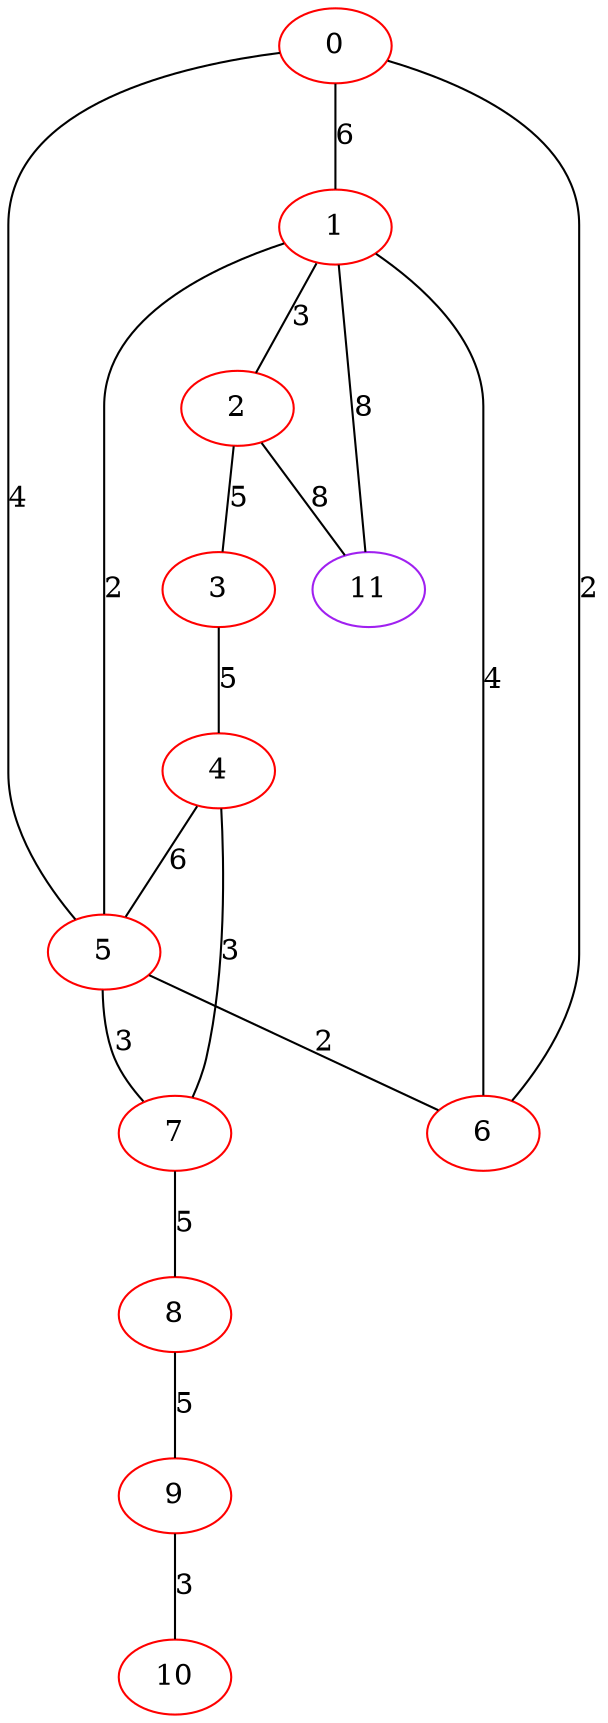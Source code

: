 graph "" {
0 [color=red, weight=1];
1 [color=red, weight=1];
2 [color=red, weight=1];
3 [color=red, weight=1];
4 [color=red, weight=1];
5 [color=red, weight=1];
6 [color=red, weight=1];
7 [color=red, weight=1];
8 [color=red, weight=1];
9 [color=red, weight=1];
10 [color=red, weight=1];
11 [color=purple, weight=4];
0 -- 1  [key=0, label=6];
0 -- 5  [key=0, label=4];
0 -- 6  [key=0, label=2];
1 -- 2  [key=0, label=3];
1 -- 11  [key=0, label=8];
1 -- 5  [key=0, label=2];
1 -- 6  [key=0, label=4];
2 -- 11  [key=0, label=8];
2 -- 3  [key=0, label=5];
3 -- 4  [key=0, label=5];
4 -- 5  [key=0, label=6];
4 -- 7  [key=0, label=3];
5 -- 6  [key=0, label=2];
5 -- 7  [key=0, label=3];
7 -- 8  [key=0, label=5];
8 -- 9  [key=0, label=5];
9 -- 10  [key=0, label=3];
}
